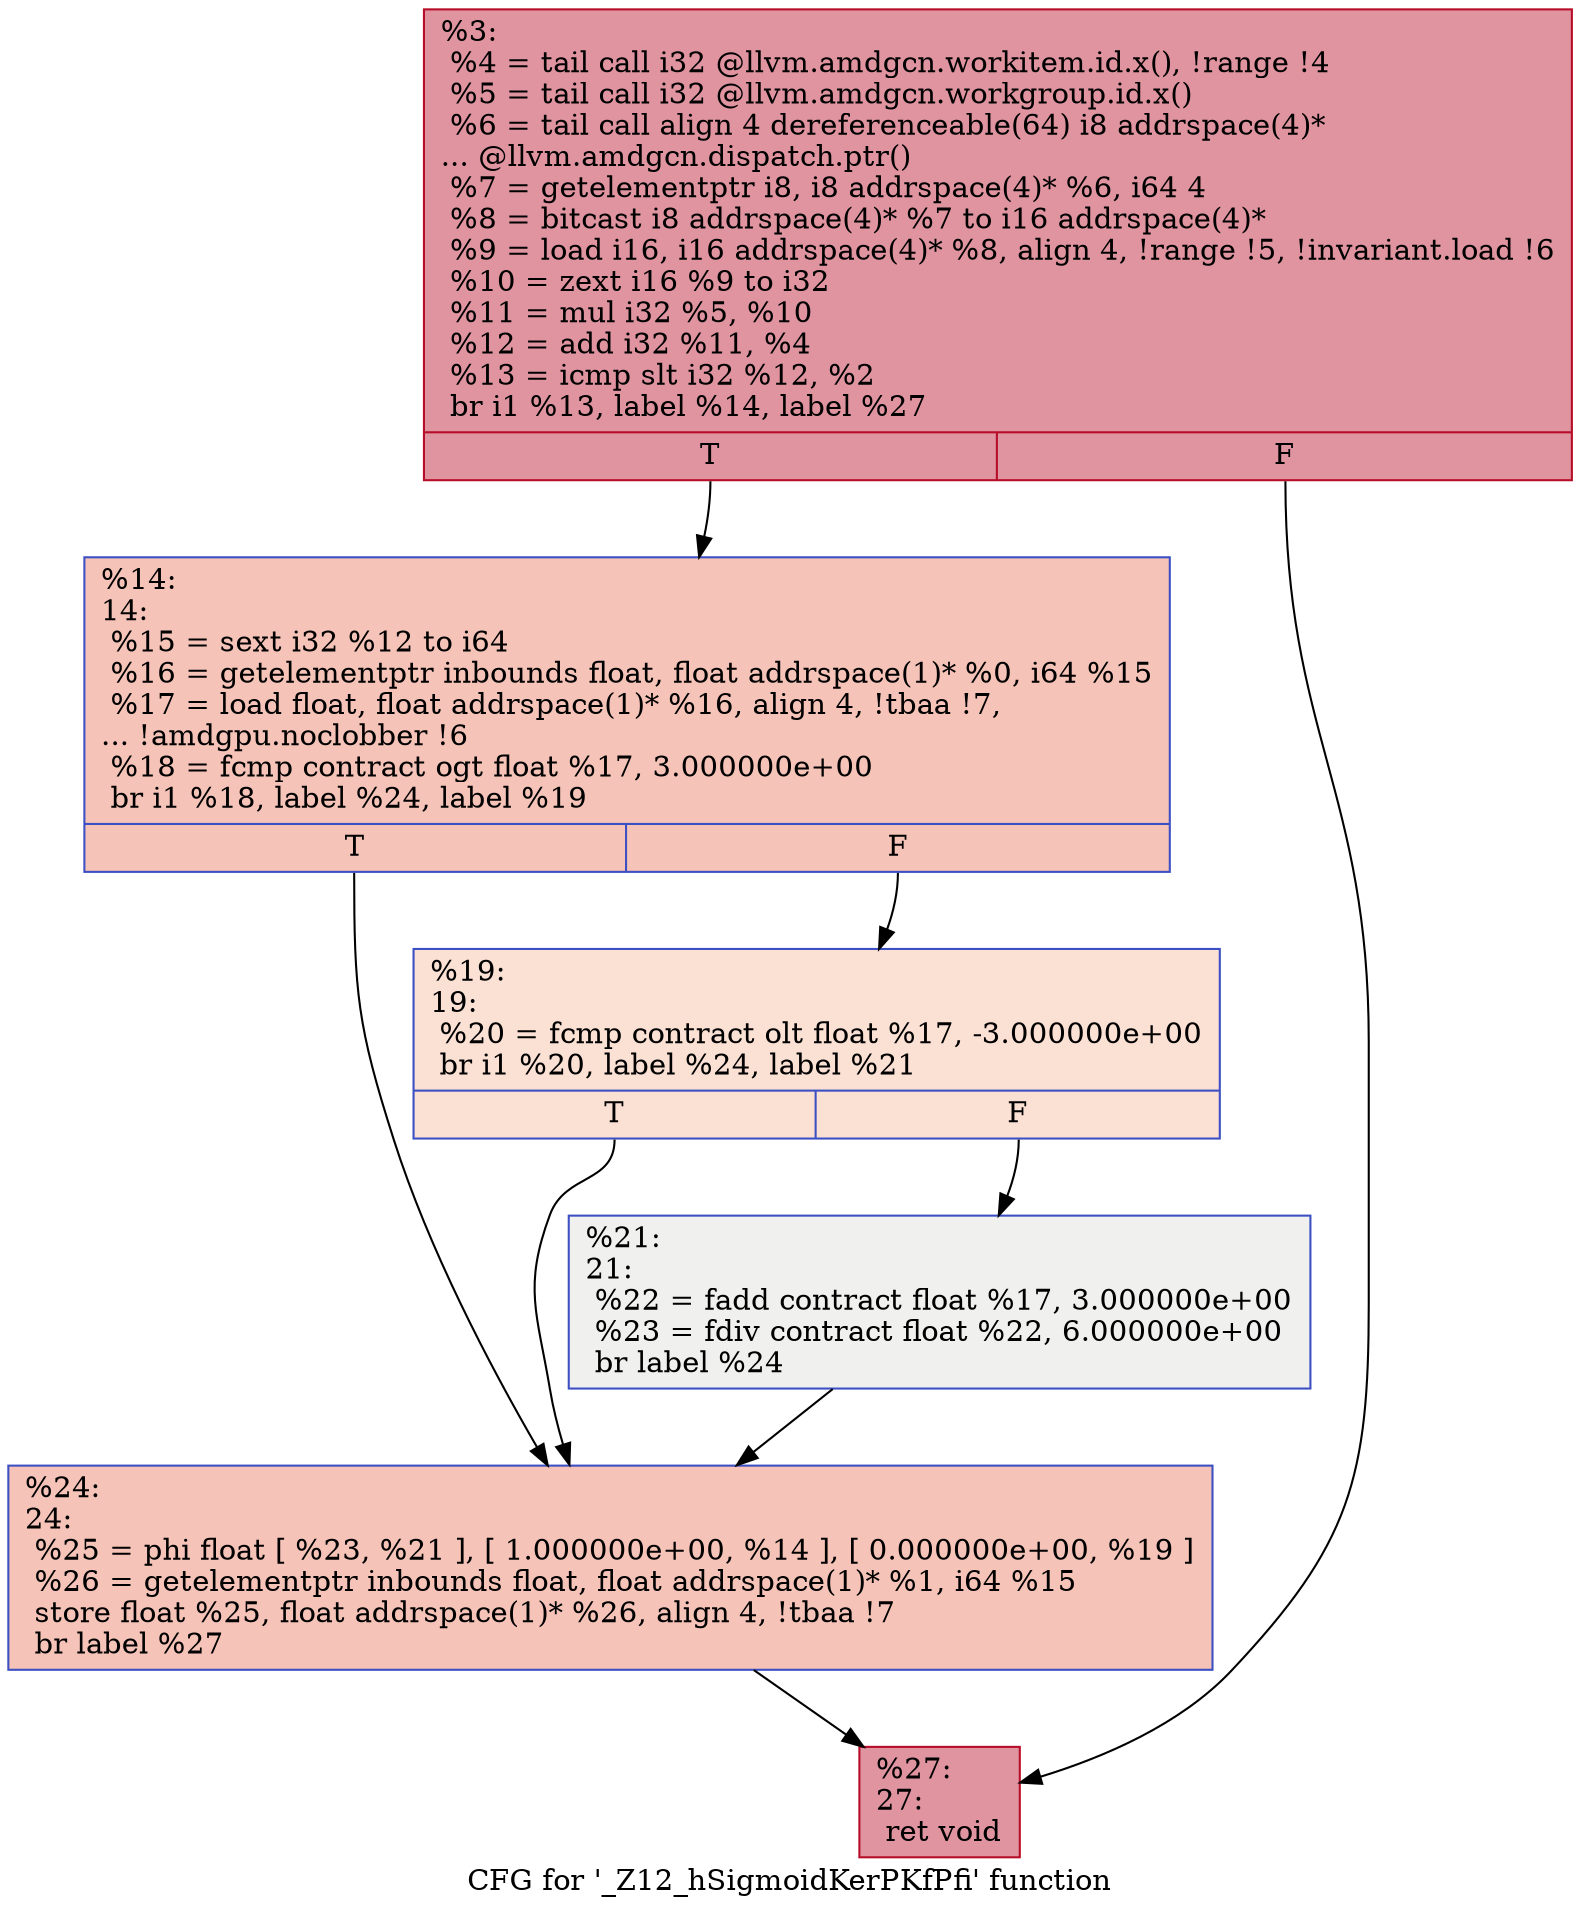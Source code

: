 digraph "CFG for '_Z12_hSigmoidKerPKfPfi' function" {
	label="CFG for '_Z12_hSigmoidKerPKfPfi' function";

	Node0x5535220 [shape=record,color="#b70d28ff", style=filled, fillcolor="#b70d2870",label="{%3:\l  %4 = tail call i32 @llvm.amdgcn.workitem.id.x(), !range !4\l  %5 = tail call i32 @llvm.amdgcn.workgroup.id.x()\l  %6 = tail call align 4 dereferenceable(64) i8 addrspace(4)*\l... @llvm.amdgcn.dispatch.ptr()\l  %7 = getelementptr i8, i8 addrspace(4)* %6, i64 4\l  %8 = bitcast i8 addrspace(4)* %7 to i16 addrspace(4)*\l  %9 = load i16, i16 addrspace(4)* %8, align 4, !range !5, !invariant.load !6\l  %10 = zext i16 %9 to i32\l  %11 = mul i32 %5, %10\l  %12 = add i32 %11, %4\l  %13 = icmp slt i32 %12, %2\l  br i1 %13, label %14, label %27\l|{<s0>T|<s1>F}}"];
	Node0x5535220:s0 -> Node0x5535fb0;
	Node0x5535220:s1 -> Node0x55371b0;
	Node0x5535fb0 [shape=record,color="#3d50c3ff", style=filled, fillcolor="#e8765c70",label="{%14:\l14:                                               \l  %15 = sext i32 %12 to i64\l  %16 = getelementptr inbounds float, float addrspace(1)* %0, i64 %15\l  %17 = load float, float addrspace(1)* %16, align 4, !tbaa !7,\l... !amdgpu.noclobber !6\l  %18 = fcmp contract ogt float %17, 3.000000e+00\l  br i1 %18, label %24, label %19\l|{<s0>T|<s1>F}}"];
	Node0x5535fb0:s0 -> Node0x5538740;
	Node0x5535fb0:s1 -> Node0x55387d0;
	Node0x55387d0 [shape=record,color="#3d50c3ff", style=filled, fillcolor="#f7b99e70",label="{%19:\l19:                                               \l  %20 = fcmp contract olt float %17, -3.000000e+00\l  br i1 %20, label %24, label %21\l|{<s0>T|<s1>F}}"];
	Node0x55387d0:s0 -> Node0x5538740;
	Node0x55387d0:s1 -> Node0x55389a0;
	Node0x55389a0 [shape=record,color="#3d50c3ff", style=filled, fillcolor="#dedcdb70",label="{%21:\l21:                                               \l  %22 = fadd contract float %17, 3.000000e+00\l  %23 = fdiv contract float %22, 6.000000e+00\l  br label %24\l}"];
	Node0x55389a0 -> Node0x5538740;
	Node0x5538740 [shape=record,color="#3d50c3ff", style=filled, fillcolor="#e8765c70",label="{%24:\l24:                                               \l  %25 = phi float [ %23, %21 ], [ 1.000000e+00, %14 ], [ 0.000000e+00, %19 ]\l  %26 = getelementptr inbounds float, float addrspace(1)* %1, i64 %15\l  store float %25, float addrspace(1)* %26, align 4, !tbaa !7\l  br label %27\l}"];
	Node0x5538740 -> Node0x55371b0;
	Node0x55371b0 [shape=record,color="#b70d28ff", style=filled, fillcolor="#b70d2870",label="{%27:\l27:                                               \l  ret void\l}"];
}
